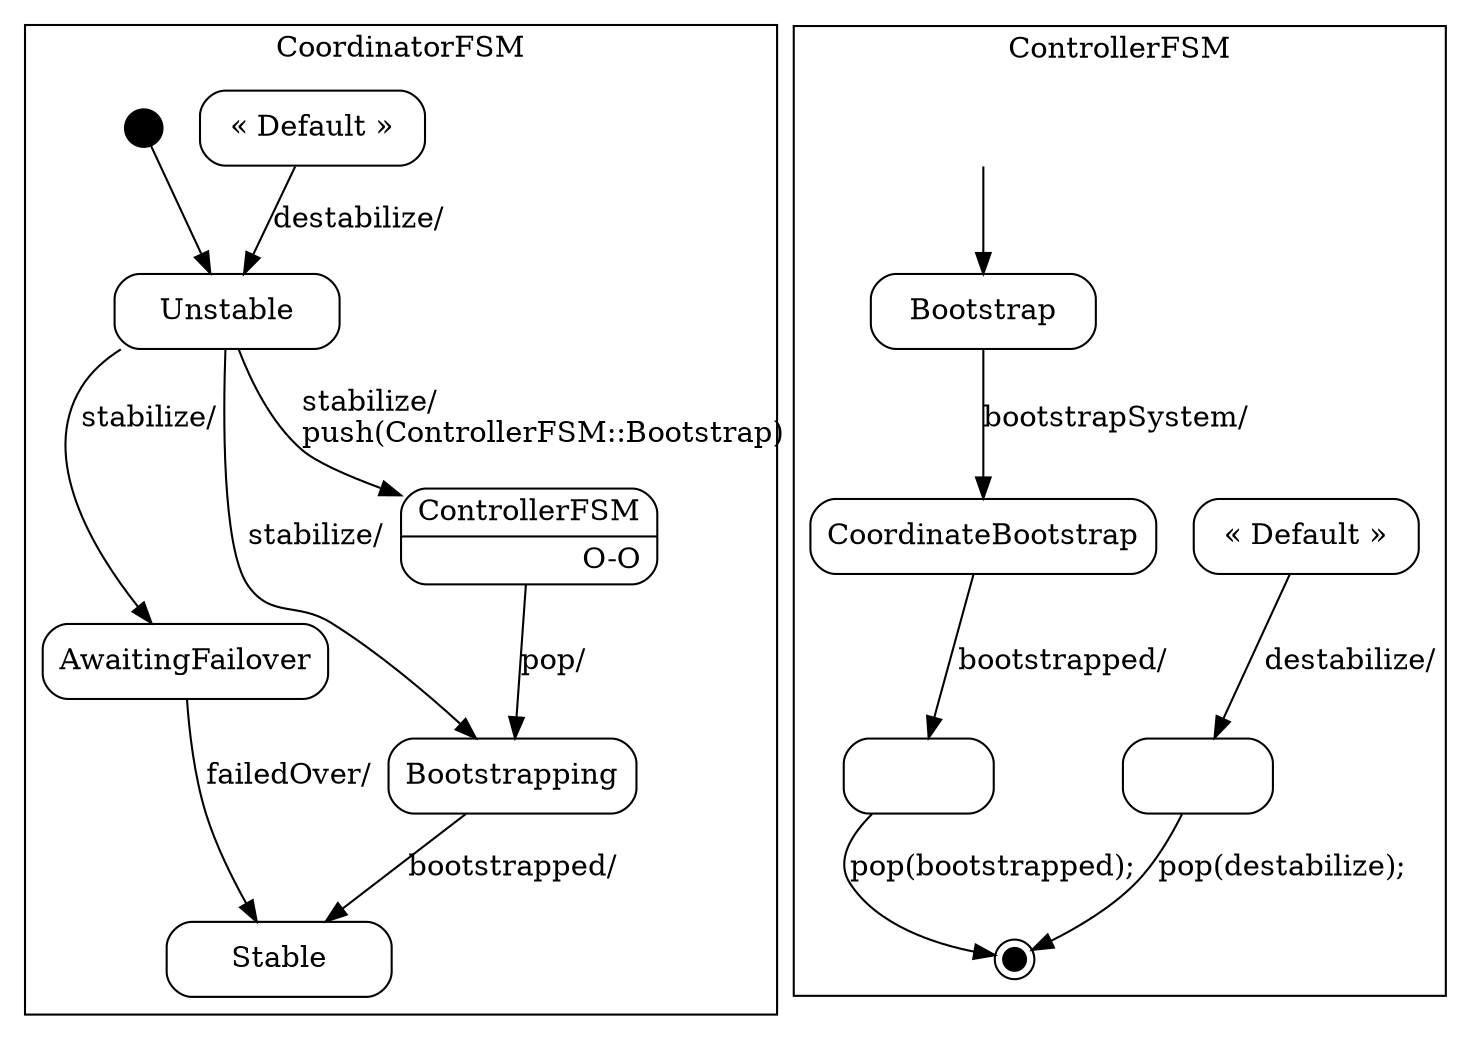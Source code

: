 digraph Coordinator_sm {

    node
        [shape=Mrecord width=1.5];

    subgraph cluster_CoordinatorFSM {

        label="CoordinatorFSM";

        //
        // States (Nodes)
        //

        "CoordinatorFSM::Unstable"
            [label="{Unstable}"];

        "CoordinatorFSM::AwaitingFailover"
            [label="{AwaitingFailover}"];

        "CoordinatorFSM::Stable"
            [label="{Stable}"];

        "CoordinatorFSM::Bootstrapping"
            [label="{Bootstrapping}"];

        "CoordinatorFSM::DefaultState"
            [label="{&laquo; Default &raquo;}"];

        "CoordinatorFSM::Bootstrapping::ControllerFSM"
            [label="{ControllerFSM|O-O\r}"]

        "%start"
            [label="" shape=circle style=filled fillcolor=black width=0.25];

        //
        // Transitions (Edges)
        //

        "CoordinatorFSM::Unstable" -> "CoordinatorFSM::AwaitingFailover"
            [label="stabilize/\l"];

        "CoordinatorFSM::Unstable" -> "CoordinatorFSM::Bootstrapping::ControllerFSM"
            [label="stabilize/\lpush(ControllerFSM::Bootstrap)\l"];

        "CoordinatorFSM::Unstable" -> "CoordinatorFSM::Bootstrapping"
            [label="stabilize/\l"];

        "CoordinatorFSM::AwaitingFailover" -> "CoordinatorFSM::Stable"
            [label="failedOver/\l"];

        "CoordinatorFSM::Bootstrapping" -> "CoordinatorFSM::Stable"
            [label="bootstrapped/\l"];

        "CoordinatorFSM::DefaultState" -> "CoordinatorFSM::Unstable"
            [label="destabilize/\l"];

        "CoordinatorFSM::Bootstrapping::ControllerFSM" -> "CoordinatorFSM::Bootstrapping"
            [label="pop/"]

        "%start" -> "CoordinatorFSM::Unstable"
    }

    subgraph cluster_ControllerFSM {

        label="ControllerFSM";

        //
        // States (Nodes)
        //

        "ControllerFSM::Bootstrap"
            [label="{Bootstrap}"];

        "ControllerFSM::CoordinateBootstrap"
            [label="{CoordinateBootstrap}"];

        "ControllerFSM::DefaultState"
            [label="{&laquo; Default &raquo;}"];

        "ControllerFSM::pop(destabilize)"
            [label="" width=1]

        "ControllerFSM::pop(bootstrapped)"
            [label="" width=1]

        "ControllerFSM::%end"
            [label="" shape=doublecircle style=filled fillcolor=black width=0.15];

        "push(ControllerFSM::Bootstrap)"
            [label="" shape=plaintext];

        //
        // Transitions (Edges)
        //

        "ControllerFSM::Bootstrap" -> "ControllerFSM::CoordinateBootstrap"
            [label="bootstrapSystem/\l"];

        "ControllerFSM::CoordinateBootstrap" -> "ControllerFSM::pop(bootstrapped)"
            [label="bootstrapped/\l"];

        "ControllerFSM::DefaultState" -> "ControllerFSM::pop(destabilize)"
            [label="destabilize/\l"];

        "ControllerFSM::pop(destabilize)" -> "ControllerFSM::%end"
            [label="pop(destabilize);\l"];

        "ControllerFSM::pop(bootstrapped)" -> "ControllerFSM::%end"
            [label="pop(bootstrapped);\l"];

        "push(ControllerFSM::Bootstrap)" -> "ControllerFSM::Bootstrap"
            [arrowtail=odot];
    }

}
